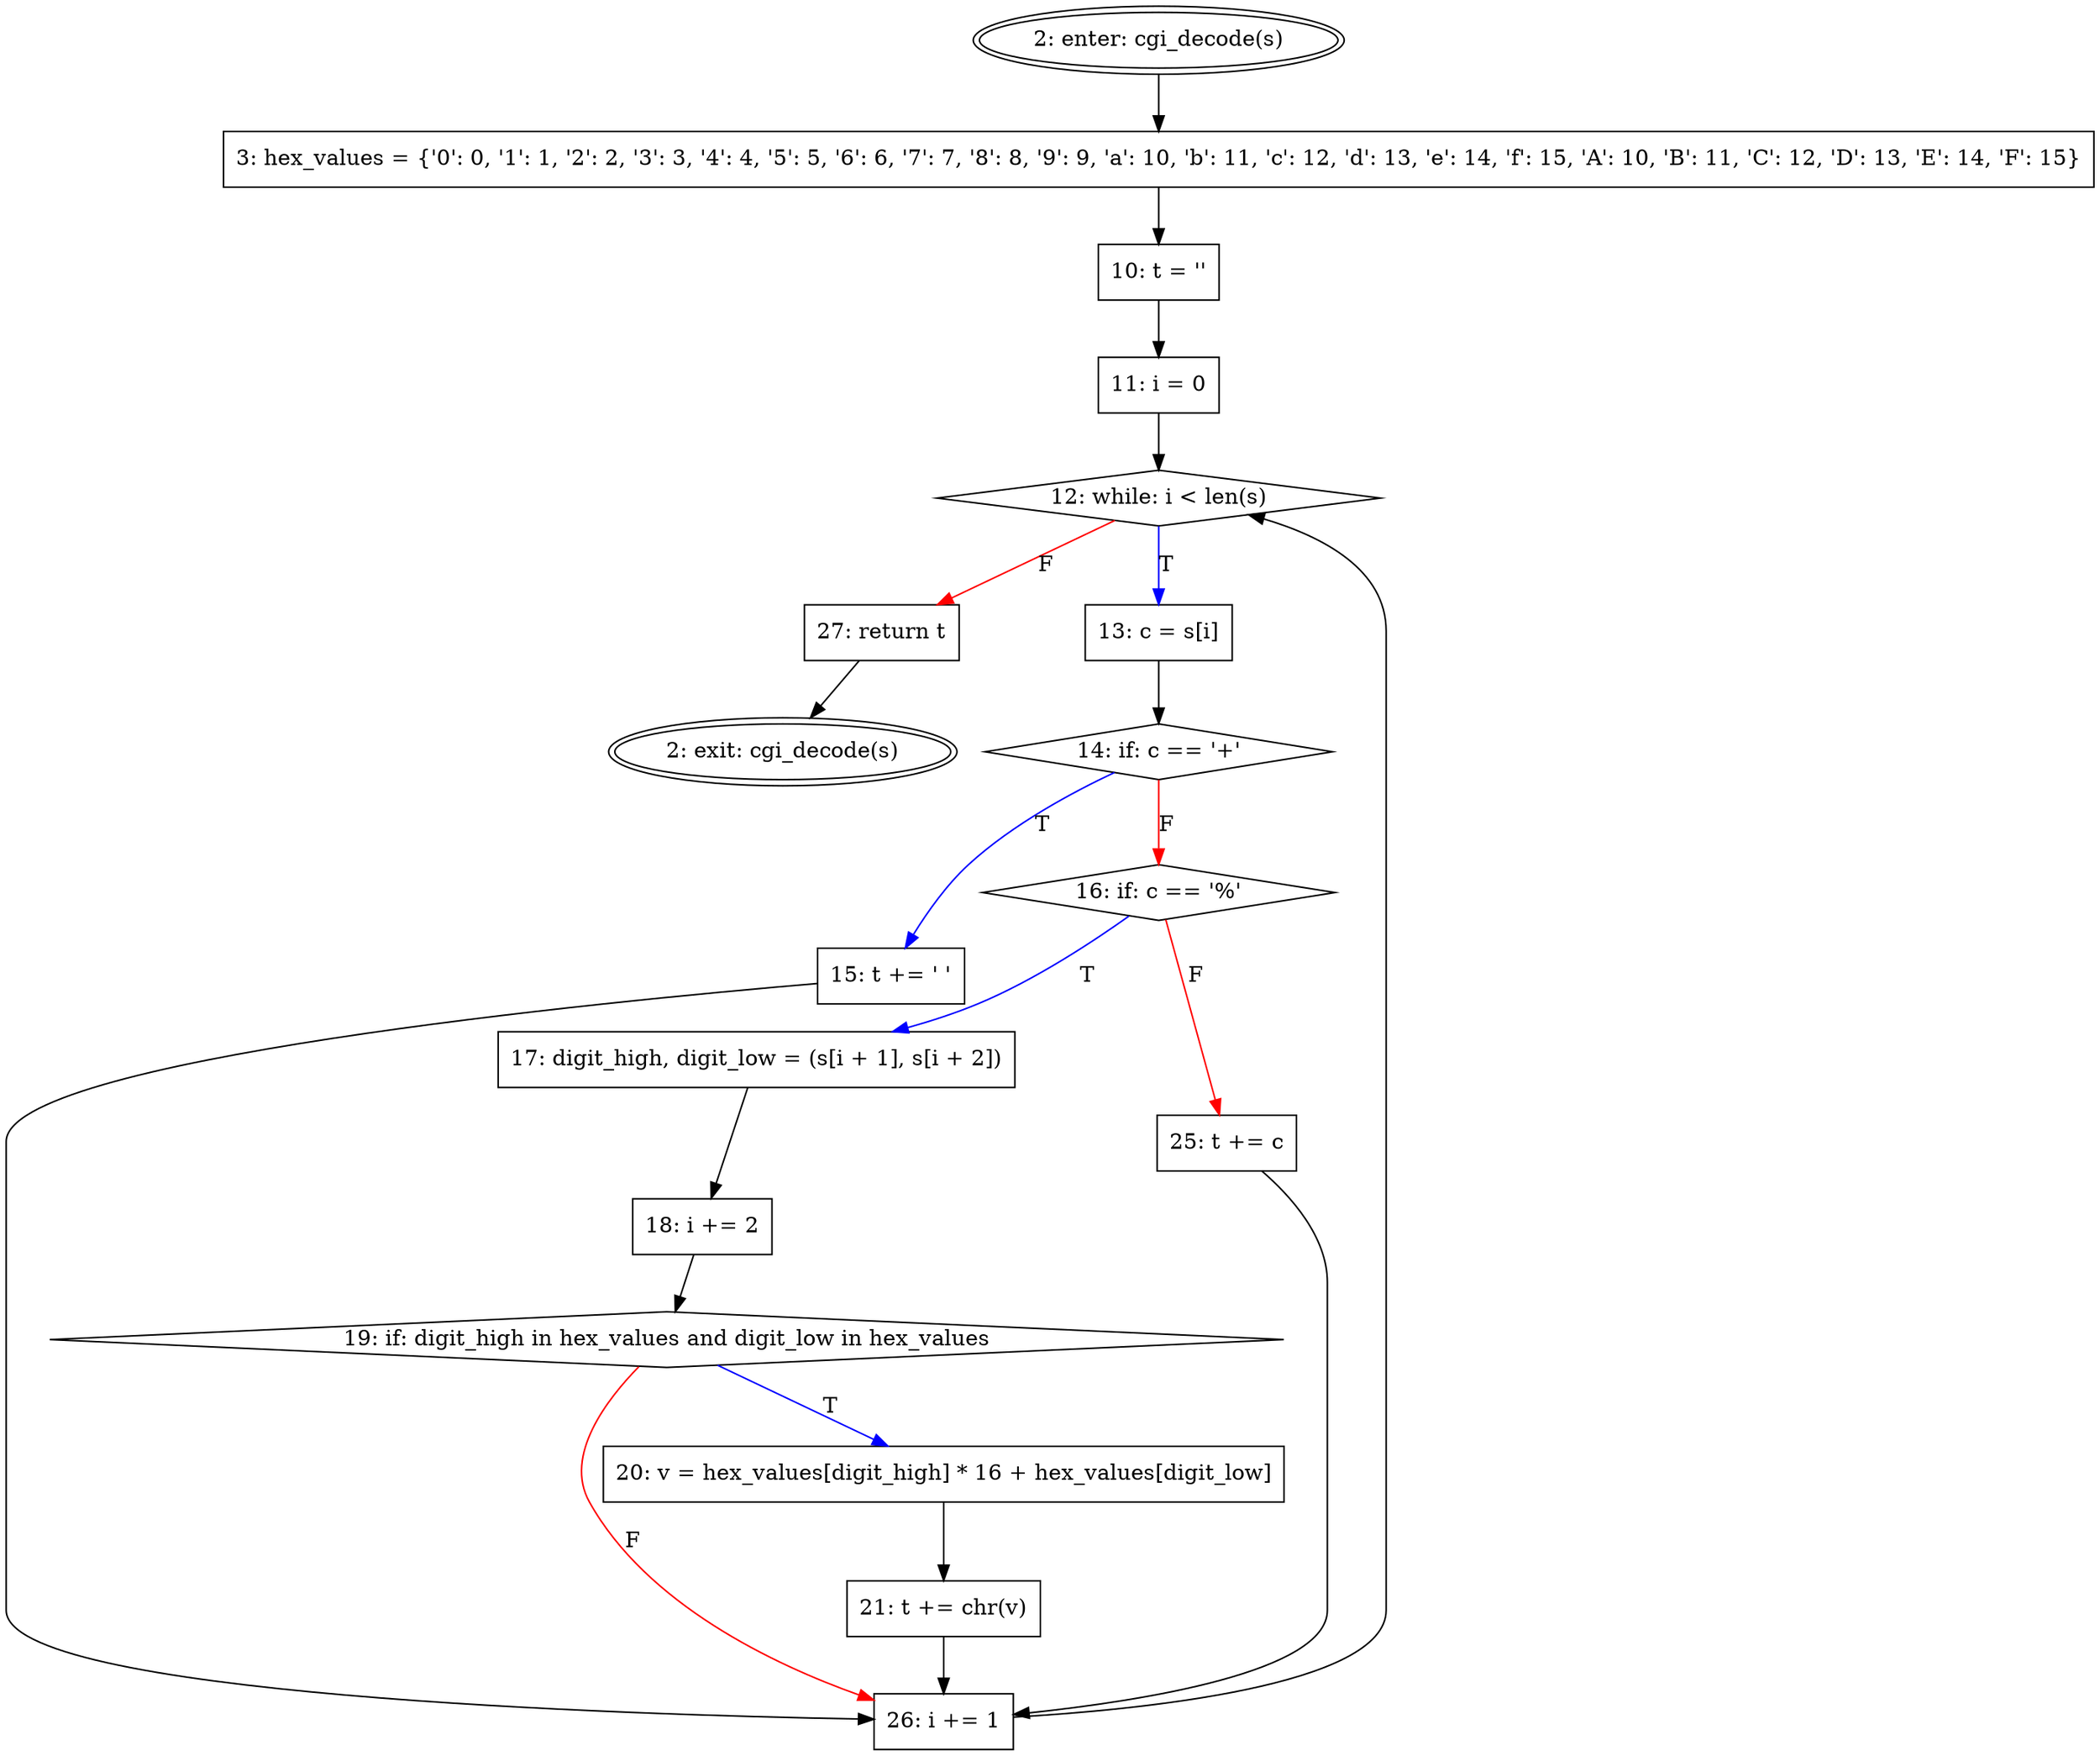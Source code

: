 // Control Flow Graph
digraph {
	1 [label="2: enter: cgi_decode(s)" peripheries=2 shape=oval]
	2 [label="2: exit: cgi_decode(s)" peripheries=2 shape=oval]
	18 -> 2
	3 [label="3: hex_values = {'0': 0, '1': 1, '2': 2, '3': 3, '4': 4, '5': 5, '6': 6, '7': 7, '8': 8, '9': 9, 'a': 10, 'b': 11, 'c': 12, 'd': 13, 'e': 14, 'f': 15, 'A': 10, 'B': 11, 'C': 12, 'D': 13, 'E': 14, 'F': 15}" peripheries=1 shape=rectangle]
	1 -> 3
	4 [label="10: t = ''" peripheries=1 shape=rectangle]
	3 -> 4
	5 [label="11: i = 0" peripheries=1 shape=rectangle]
	4 -> 5
	6 [label="12: while: i < len(s)" peripheries=1 shape=diamond]
	5 -> 6
	17 -> 6
	7 [label="13: c = s[i]" peripheries=1 shape=rectangle]
	6 -> 7 [label=T color=blue]
	8 [label="14: if: c == '+'" peripheries=1 shape=diamond]
	7 -> 8
	9 [label="15: t += ' '" peripheries=1 shape=rectangle]
	8 -> 9 [label=T color=blue]
	10 [label="16: if: c == '%'" peripheries=1 shape=diamond]
	8 -> 10 [label=F color=red]
	11 [label="17: digit_high, digit_low = (s[i + 1], s[i + 2])" peripheries=1 shape=rectangle]
	10 -> 11 [label=T color=blue]
	12 [label="18: i += 2" peripheries=1 shape=rectangle]
	11 -> 12
	13 [label="19: if: digit_high in hex_values and digit_low in hex_values" peripheries=1 shape=diamond]
	12 -> 13
	14 [label="20: v = hex_values[digit_high] * 16 + hex_values[digit_low]" peripheries=1 shape=rectangle]
	13 -> 14 [label=T color=blue]
	15 [label="21: t += chr(v)" peripheries=1 shape=rectangle]
	14 -> 15
	16 [label="25: t += c" peripheries=1 shape=rectangle]
	10 -> 16 [label=F color=red]
	17 [label="26: i += 1" peripheries=1 shape=rectangle]
	9 -> 17
	15 -> 17
	13 -> 17 [label=F color=red]
	16 -> 17
	18 [label="27: return t" peripheries=1 shape=rectangle]
	6 -> 18 [label=F color=red]
}
